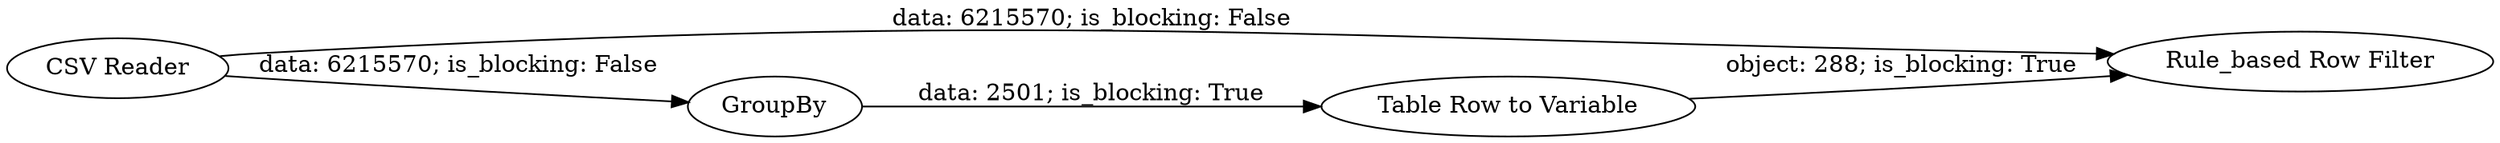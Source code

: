 digraph {
	"336912783579797727_4" [label="Rule_based Row Filter"]
	"336912783579797727_1" [label="CSV Reader"]
	"336912783579797727_3" [label="Table Row to Variable"]
	"336912783579797727_2" [label=GroupBy]
	"336912783579797727_2" -> "336912783579797727_3" [label="data: 2501; is_blocking: True"]
	"336912783579797727_1" -> "336912783579797727_2" [label="data: 6215570; is_blocking: False"]
	"336912783579797727_3" -> "336912783579797727_4" [label="object: 288; is_blocking: True"]
	"336912783579797727_1" -> "336912783579797727_4" [label="data: 6215570; is_blocking: False"]
	rankdir=LR
}
